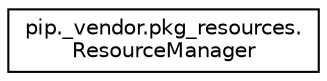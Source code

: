 digraph "Graphical Class Hierarchy"
{
 // LATEX_PDF_SIZE
  edge [fontname="Helvetica",fontsize="10",labelfontname="Helvetica",labelfontsize="10"];
  node [fontname="Helvetica",fontsize="10",shape=record];
  rankdir="LR";
  Node0 [label="pip._vendor.pkg_resources.\lResourceManager",height=0.2,width=0.4,color="black", fillcolor="white", style="filled",URL="$d9/d86/classpip_1_1__vendor_1_1pkg__resources_1_1_resource_manager.html",tooltip=" "];
}
